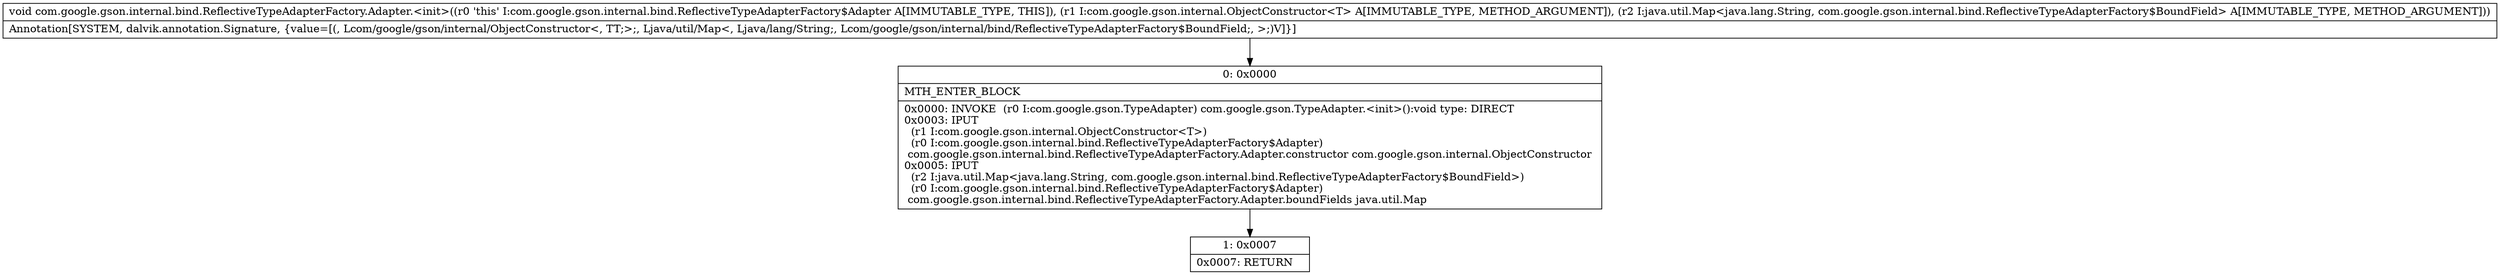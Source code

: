 digraph "CFG forcom.google.gson.internal.bind.ReflectiveTypeAdapterFactory.Adapter.\<init\>(Lcom\/google\/gson\/internal\/ObjectConstructor;Ljava\/util\/Map;)V" {
Node_0 [shape=record,label="{0\:\ 0x0000|MTH_ENTER_BLOCK\l|0x0000: INVOKE  (r0 I:com.google.gson.TypeAdapter) com.google.gson.TypeAdapter.\<init\>():void type: DIRECT \l0x0003: IPUT  \l  (r1 I:com.google.gson.internal.ObjectConstructor\<T\>)\l  (r0 I:com.google.gson.internal.bind.ReflectiveTypeAdapterFactory$Adapter)\l com.google.gson.internal.bind.ReflectiveTypeAdapterFactory.Adapter.constructor com.google.gson.internal.ObjectConstructor \l0x0005: IPUT  \l  (r2 I:java.util.Map\<java.lang.String, com.google.gson.internal.bind.ReflectiveTypeAdapterFactory$BoundField\>)\l  (r0 I:com.google.gson.internal.bind.ReflectiveTypeAdapterFactory$Adapter)\l com.google.gson.internal.bind.ReflectiveTypeAdapterFactory.Adapter.boundFields java.util.Map \l}"];
Node_1 [shape=record,label="{1\:\ 0x0007|0x0007: RETURN   \l}"];
MethodNode[shape=record,label="{void com.google.gson.internal.bind.ReflectiveTypeAdapterFactory.Adapter.\<init\>((r0 'this' I:com.google.gson.internal.bind.ReflectiveTypeAdapterFactory$Adapter A[IMMUTABLE_TYPE, THIS]), (r1 I:com.google.gson.internal.ObjectConstructor\<T\> A[IMMUTABLE_TYPE, METHOD_ARGUMENT]), (r2 I:java.util.Map\<java.lang.String, com.google.gson.internal.bind.ReflectiveTypeAdapterFactory$BoundField\> A[IMMUTABLE_TYPE, METHOD_ARGUMENT]))  | Annotation[SYSTEM, dalvik.annotation.Signature, \{value=[(, Lcom\/google\/gson\/internal\/ObjectConstructor\<, TT;\>;, Ljava\/util\/Map\<, Ljava\/lang\/String;, Lcom\/google\/gson\/internal\/bind\/ReflectiveTypeAdapterFactory$BoundField;, \>;)V]\}]\l}"];
MethodNode -> Node_0;
Node_0 -> Node_1;
}


